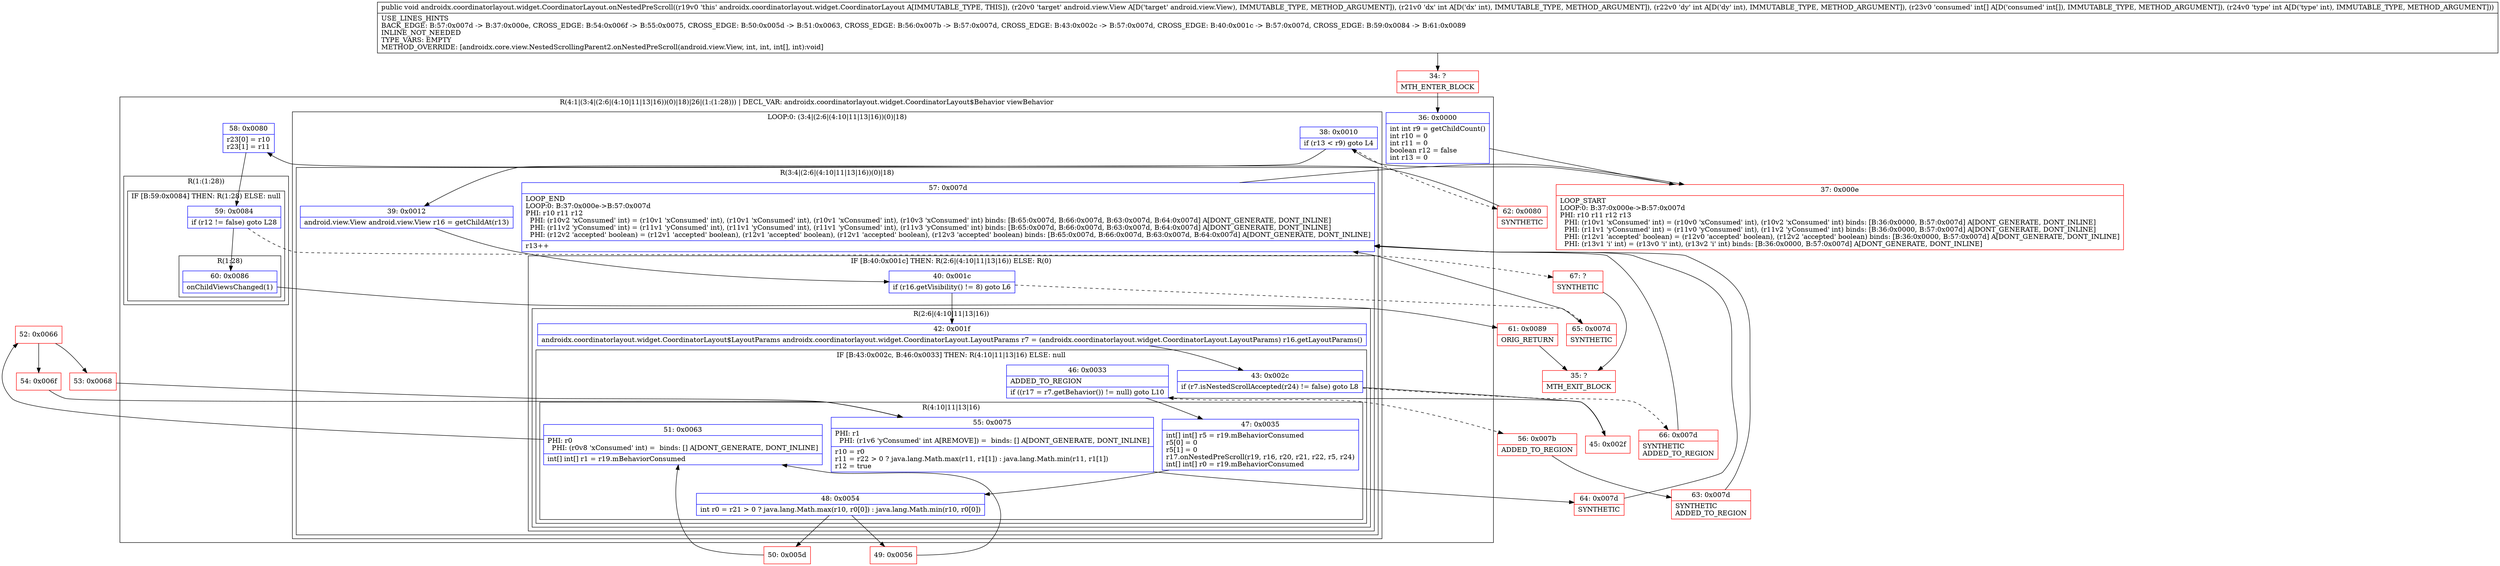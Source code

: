 digraph "CFG forandroidx.coordinatorlayout.widget.CoordinatorLayout.onNestedPreScroll(Landroid\/view\/View;II[II)V" {
subgraph cluster_Region_1074685939 {
label = "R(4:1|(3:4|(2:6|(4:10|11|13|16))(0)|18)|26|(1:(1:28))) | DECL_VAR: androidx.coordinatorlayout.widget.CoordinatorLayout$Behavior viewBehavior\l";
node [shape=record,color=blue];
Node_36 [shape=record,label="{36\:\ 0x0000|int int r9 = getChildCount()\lint r10 = 0\lint r11 = 0\lboolean r12 = false\lint r13 = 0\l}"];
subgraph cluster_LoopRegion_269832226 {
label = "LOOP:0: (3:4|(2:6|(4:10|11|13|16))(0)|18)";
node [shape=record,color=blue];
Node_38 [shape=record,label="{38\:\ 0x0010|if (r13 \< r9) goto L4\l}"];
subgraph cluster_Region_80225964 {
label = "R(3:4|(2:6|(4:10|11|13|16))(0)|18)";
node [shape=record,color=blue];
Node_39 [shape=record,label="{39\:\ 0x0012|android.view.View android.view.View r16 = getChildAt(r13)\l}"];
subgraph cluster_IfRegion_1055322711 {
label = "IF [B:40:0x001c] THEN: R(2:6|(4:10|11|13|16)) ELSE: R(0)";
node [shape=record,color=blue];
Node_40 [shape=record,label="{40\:\ 0x001c|if (r16.getVisibility() != 8) goto L6\l}"];
subgraph cluster_Region_262140406 {
label = "R(2:6|(4:10|11|13|16))";
node [shape=record,color=blue];
Node_42 [shape=record,label="{42\:\ 0x001f|androidx.coordinatorlayout.widget.CoordinatorLayout$LayoutParams androidx.coordinatorlayout.widget.CoordinatorLayout.LayoutParams r7 = (androidx.coordinatorlayout.widget.CoordinatorLayout.LayoutParams) r16.getLayoutParams()\l}"];
subgraph cluster_IfRegion_1875377914 {
label = "IF [B:43:0x002c, B:46:0x0033] THEN: R(4:10|11|13|16) ELSE: null";
node [shape=record,color=blue];
Node_43 [shape=record,label="{43\:\ 0x002c|if (r7.isNestedScrollAccepted(r24) != false) goto L8\l}"];
Node_46 [shape=record,label="{46\:\ 0x0033|ADDED_TO_REGION\l|if ((r17 = r7.getBehavior()) != null) goto L10\l}"];
subgraph cluster_Region_1601033377 {
label = "R(4:10|11|13|16)";
node [shape=record,color=blue];
Node_47 [shape=record,label="{47\:\ 0x0035|int[] int[] r5 = r19.mBehaviorConsumed\lr5[0] = 0\lr5[1] = 0\lr17.onNestedPreScroll(r19, r16, r20, r21, r22, r5, r24)\lint[] int[] r0 = r19.mBehaviorConsumed\l}"];
Node_48 [shape=record,label="{48\:\ 0x0054|int r0 = r21 \> 0 ? java.lang.Math.max(r10, r0[0]) : java.lang.Math.min(r10, r0[0])\l}"];
Node_51 [shape=record,label="{51\:\ 0x0063|PHI: r0 \l  PHI: (r0v8 'xConsumed' int) =  binds: [] A[DONT_GENERATE, DONT_INLINE]\l|int[] int[] r1 = r19.mBehaviorConsumed\l}"];
Node_55 [shape=record,label="{55\:\ 0x0075|PHI: r1 \l  PHI: (r1v6 'yConsumed' int A[REMOVE]) =  binds: [] A[DONT_GENERATE, DONT_INLINE]\l|r10 = r0\lr11 = r22 \> 0 ? java.lang.Math.max(r11, r1[1]) : java.lang.Math.min(r11, r1[1])\lr12 = true\l}"];
}
}
}
subgraph cluster_Region_1900694993 {
label = "R(0)";
node [shape=record,color=blue];
}
}
Node_57 [shape=record,label="{57\:\ 0x007d|LOOP_END\lLOOP:0: B:37:0x000e\-\>B:57:0x007d\lPHI: r10 r11 r12 \l  PHI: (r10v2 'xConsumed' int) = (r10v1 'xConsumed' int), (r10v1 'xConsumed' int), (r10v1 'xConsumed' int), (r10v3 'xConsumed' int) binds: [B:65:0x007d, B:66:0x007d, B:63:0x007d, B:64:0x007d] A[DONT_GENERATE, DONT_INLINE]\l  PHI: (r11v2 'yConsumed' int) = (r11v1 'yConsumed' int), (r11v1 'yConsumed' int), (r11v1 'yConsumed' int), (r11v3 'yConsumed' int) binds: [B:65:0x007d, B:66:0x007d, B:63:0x007d, B:64:0x007d] A[DONT_GENERATE, DONT_INLINE]\l  PHI: (r12v2 'accepted' boolean) = (r12v1 'accepted' boolean), (r12v1 'accepted' boolean), (r12v1 'accepted' boolean), (r12v3 'accepted' boolean) binds: [B:65:0x007d, B:66:0x007d, B:63:0x007d, B:64:0x007d] A[DONT_GENERATE, DONT_INLINE]\l|r13++\l}"];
}
}
Node_58 [shape=record,label="{58\:\ 0x0080|r23[0] = r10\lr23[1] = r11\l}"];
subgraph cluster_Region_1219352334 {
label = "R(1:(1:28))";
node [shape=record,color=blue];
subgraph cluster_IfRegion_927661641 {
label = "IF [B:59:0x0084] THEN: R(1:28) ELSE: null";
node [shape=record,color=blue];
Node_59 [shape=record,label="{59\:\ 0x0084|if (r12 != false) goto L28\l}"];
subgraph cluster_Region_1326909388 {
label = "R(1:28)";
node [shape=record,color=blue];
Node_60 [shape=record,label="{60\:\ 0x0086|onChildViewsChanged(1)\l}"];
}
}
}
}
Node_34 [shape=record,color=red,label="{34\:\ ?|MTH_ENTER_BLOCK\l}"];
Node_37 [shape=record,color=red,label="{37\:\ 0x000e|LOOP_START\lLOOP:0: B:37:0x000e\-\>B:57:0x007d\lPHI: r10 r11 r12 r13 \l  PHI: (r10v1 'xConsumed' int) = (r10v0 'xConsumed' int), (r10v2 'xConsumed' int) binds: [B:36:0x0000, B:57:0x007d] A[DONT_GENERATE, DONT_INLINE]\l  PHI: (r11v1 'yConsumed' int) = (r11v0 'yConsumed' int), (r11v2 'yConsumed' int) binds: [B:36:0x0000, B:57:0x007d] A[DONT_GENERATE, DONT_INLINE]\l  PHI: (r12v1 'accepted' boolean) = (r12v0 'accepted' boolean), (r12v2 'accepted' boolean) binds: [B:36:0x0000, B:57:0x007d] A[DONT_GENERATE, DONT_INLINE]\l  PHI: (r13v1 'i' int) = (r13v0 'i' int), (r13v2 'i' int) binds: [B:36:0x0000, B:57:0x007d] A[DONT_GENERATE, DONT_INLINE]\l}"];
Node_45 [shape=record,color=red,label="{45\:\ 0x002f}"];
Node_49 [shape=record,color=red,label="{49\:\ 0x0056}"];
Node_52 [shape=record,color=red,label="{52\:\ 0x0066}"];
Node_53 [shape=record,color=red,label="{53\:\ 0x0068}"];
Node_64 [shape=record,color=red,label="{64\:\ 0x007d|SYNTHETIC\l}"];
Node_54 [shape=record,color=red,label="{54\:\ 0x006f}"];
Node_50 [shape=record,color=red,label="{50\:\ 0x005d}"];
Node_56 [shape=record,color=red,label="{56\:\ 0x007b|ADDED_TO_REGION\l}"];
Node_63 [shape=record,color=red,label="{63\:\ 0x007d|SYNTHETIC\lADDED_TO_REGION\l}"];
Node_66 [shape=record,color=red,label="{66\:\ 0x007d|SYNTHETIC\lADDED_TO_REGION\l}"];
Node_65 [shape=record,color=red,label="{65\:\ 0x007d|SYNTHETIC\l}"];
Node_62 [shape=record,color=red,label="{62\:\ 0x0080|SYNTHETIC\l}"];
Node_61 [shape=record,color=red,label="{61\:\ 0x0089|ORIG_RETURN\l}"];
Node_35 [shape=record,color=red,label="{35\:\ ?|MTH_EXIT_BLOCK\l}"];
Node_67 [shape=record,color=red,label="{67\:\ ?|SYNTHETIC\l}"];
MethodNode[shape=record,label="{public void androidx.coordinatorlayout.widget.CoordinatorLayout.onNestedPreScroll((r19v0 'this' androidx.coordinatorlayout.widget.CoordinatorLayout A[IMMUTABLE_TYPE, THIS]), (r20v0 'target' android.view.View A[D('target' android.view.View), IMMUTABLE_TYPE, METHOD_ARGUMENT]), (r21v0 'dx' int A[D('dx' int), IMMUTABLE_TYPE, METHOD_ARGUMENT]), (r22v0 'dy' int A[D('dy' int), IMMUTABLE_TYPE, METHOD_ARGUMENT]), (r23v0 'consumed' int[] A[D('consumed' int[]), IMMUTABLE_TYPE, METHOD_ARGUMENT]), (r24v0 'type' int A[D('type' int), IMMUTABLE_TYPE, METHOD_ARGUMENT]))  | USE_LINES_HINTS\lBACK_EDGE: B:57:0x007d \-\> B:37:0x000e, CROSS_EDGE: B:54:0x006f \-\> B:55:0x0075, CROSS_EDGE: B:50:0x005d \-\> B:51:0x0063, CROSS_EDGE: B:56:0x007b \-\> B:57:0x007d, CROSS_EDGE: B:43:0x002c \-\> B:57:0x007d, CROSS_EDGE: B:40:0x001c \-\> B:57:0x007d, CROSS_EDGE: B:59:0x0084 \-\> B:61:0x0089\lINLINE_NOT_NEEDED\lTYPE_VARS: EMPTY\lMETHOD_OVERRIDE: [androidx.core.view.NestedScrollingParent2.onNestedPreScroll(android.view.View, int, int, int[], int):void]\l}"];
MethodNode -> Node_34;Node_36 -> Node_37;
Node_38 -> Node_39;
Node_38 -> Node_62[style=dashed];
Node_39 -> Node_40;
Node_40 -> Node_42;
Node_40 -> Node_65[style=dashed];
Node_42 -> Node_43;
Node_43 -> Node_45;
Node_43 -> Node_66[style=dashed];
Node_46 -> Node_47;
Node_46 -> Node_56[style=dashed];
Node_47 -> Node_48;
Node_48 -> Node_49;
Node_48 -> Node_50;
Node_51 -> Node_52;
Node_55 -> Node_64;
Node_57 -> Node_37;
Node_58 -> Node_59;
Node_59 -> Node_60;
Node_59 -> Node_67[style=dashed];
Node_60 -> Node_61;
Node_34 -> Node_36;
Node_37 -> Node_38;
Node_45 -> Node_46;
Node_49 -> Node_51;
Node_52 -> Node_53;
Node_52 -> Node_54;
Node_53 -> Node_55;
Node_64 -> Node_57;
Node_54 -> Node_55;
Node_50 -> Node_51;
Node_56 -> Node_63;
Node_63 -> Node_57;
Node_66 -> Node_57;
Node_65 -> Node_57;
Node_62 -> Node_58;
Node_61 -> Node_35;
Node_67 -> Node_35;
}

